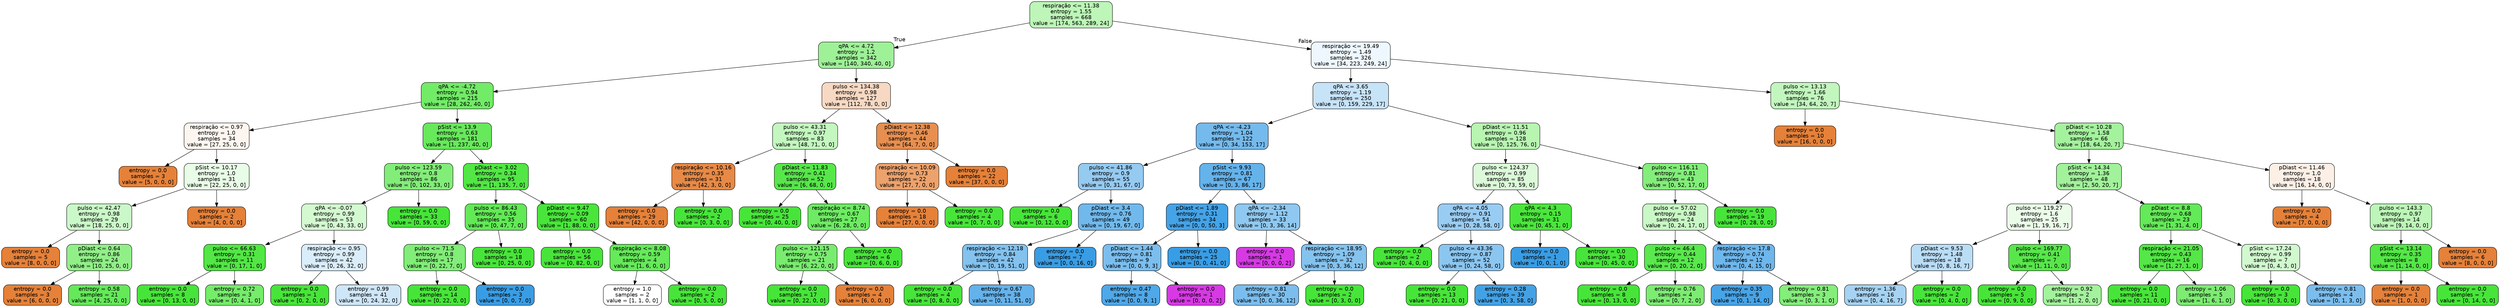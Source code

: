 digraph Tree {
node [shape=box, style="filled, rounded", color="black", fontname="helvetica"] ;
edge [fontname="helvetica"] ;
0 [label="respiração <= 11.38\nentropy = 1.55\nsamples = 668\nvalue = [174, 563, 289, 24]", fillcolor="#bdf6b8"] ;
1 [label="qPA <= 4.72\nentropy = 1.2\nsamples = 342\nvalue = [140, 340, 40, 0]", fillcolor="#9ef197"] ;
0 -> 1 [labeldistance=2.5, labelangle=45, headlabel="True"] ;
2 [label="qPA <= -4.72\nentropy = 0.94\nsamples = 215\nvalue = [28, 262, 40, 0]", fillcolor="#72eb67"] ;
1 -> 2 ;
3 [label="respiração <= 0.97\nentropy = 1.0\nsamples = 34\nvalue = [27, 25, 0, 0]", fillcolor="#fdf6f0"] ;
2 -> 3 ;
4 [label="entropy = 0.0\nsamples = 3\nvalue = [5, 0, 0, 0]", fillcolor="#e58139"] ;
3 -> 4 ;
5 [label="pSist <= 10.17\nentropy = 1.0\nsamples = 31\nvalue = [22, 25, 0, 0]", fillcolor="#e9fce7"] ;
3 -> 5 ;
6 [label="pulso <= 42.47\nentropy = 0.98\nsamples = 29\nvalue = [18, 25, 0, 0]", fillcolor="#cbf8c8"] ;
5 -> 6 ;
7 [label="entropy = 0.0\nsamples = 5\nvalue = [8, 0, 0, 0]", fillcolor="#e58139"] ;
6 -> 7 ;
8 [label="pDiast <= 0.64\nentropy = 0.86\nsamples = 24\nvalue = [10, 25, 0, 0]", fillcolor="#91ef88"] ;
6 -> 8 ;
9 [label="entropy = 0.0\nsamples = 3\nvalue = [6, 0, 0, 0]", fillcolor="#e58139"] ;
8 -> 9 ;
10 [label="entropy = 0.58\nsamples = 21\nvalue = [4, 25, 0, 0]", fillcolor="#64e959"] ;
8 -> 10 ;
11 [label="entropy = 0.0\nsamples = 2\nvalue = [4, 0, 0, 0]", fillcolor="#e58139"] ;
5 -> 11 ;
12 [label="pSist <= 13.9\nentropy = 0.63\nsamples = 181\nvalue = [1, 237, 40, 0]", fillcolor="#67e95b"] ;
2 -> 12 ;
13 [label="pulso <= 123.59\nentropy = 0.8\nsamples = 86\nvalue = [0, 102, 33, 0]", fillcolor="#83ed79"] ;
12 -> 13 ;
14 [label="qPA <= -0.07\nentropy = 0.99\nsamples = 53\nvalue = [0, 43, 33, 0]", fillcolor="#d4f9d1"] ;
13 -> 14 ;
15 [label="pulso <= 66.63\nentropy = 0.31\nsamples = 11\nvalue = [0, 17, 1, 0]", fillcolor="#52e745"] ;
14 -> 15 ;
16 [label="entropy = 0.0\nsamples = 8\nvalue = [0, 13, 0, 0]", fillcolor="#47e539"] ;
15 -> 16 ;
17 [label="entropy = 0.72\nsamples = 3\nvalue = [0, 4, 1, 0]", fillcolor="#75ec6a"] ;
15 -> 17 ;
18 [label="respiração <= 0.95\nentropy = 0.99\nsamples = 42\nvalue = [0, 26, 32, 0]", fillcolor="#daedfa"] ;
14 -> 18 ;
19 [label="entropy = 0.0\nsamples = 1\nvalue = [0, 2, 0, 0]", fillcolor="#47e539"] ;
18 -> 19 ;
20 [label="entropy = 0.99\nsamples = 41\nvalue = [0, 24, 32, 0]", fillcolor="#cee6f8"] ;
18 -> 20 ;
21 [label="entropy = 0.0\nsamples = 33\nvalue = [0, 59, 0, 0]", fillcolor="#47e539"] ;
13 -> 21 ;
22 [label="pDiast <= 3.02\nentropy = 0.34\nsamples = 95\nvalue = [1, 135, 7, 0]", fillcolor="#52e745"] ;
12 -> 22 ;
23 [label="pulso <= 86.43\nentropy = 0.56\nsamples = 35\nvalue = [0, 47, 7, 0]", fillcolor="#62e956"] ;
22 -> 23 ;
24 [label="pulso <= 71.5\nentropy = 0.8\nsamples = 17\nvalue = [0, 22, 7, 0]", fillcolor="#82ed78"] ;
23 -> 24 ;
25 [label="entropy = 0.0\nsamples = 14\nvalue = [0, 22, 0, 0]", fillcolor="#47e539"] ;
24 -> 25 ;
26 [label="entropy = 0.0\nsamples = 3\nvalue = [0, 0, 7, 0]", fillcolor="#399de5"] ;
24 -> 26 ;
27 [label="entropy = 0.0\nsamples = 18\nvalue = [0, 25, 0, 0]", fillcolor="#47e539"] ;
23 -> 27 ;
28 [label="pDiast <= 9.47\nentropy = 0.09\nsamples = 60\nvalue = [1, 88, 0, 0]", fillcolor="#49e53b"] ;
22 -> 28 ;
29 [label="entropy = 0.0\nsamples = 56\nvalue = [0, 82, 0, 0]", fillcolor="#47e539"] ;
28 -> 29 ;
30 [label="respiração <= 8.08\nentropy = 0.59\nsamples = 4\nvalue = [1, 6, 0, 0]", fillcolor="#66e95a"] ;
28 -> 30 ;
31 [label="entropy = 1.0\nsamples = 2\nvalue = [1, 1, 0, 0]", fillcolor="#ffffff"] ;
30 -> 31 ;
32 [label="entropy = 0.0\nsamples = 2\nvalue = [0, 5, 0, 0]", fillcolor="#47e539"] ;
30 -> 32 ;
33 [label="pulso <= 134.38\nentropy = 0.98\nsamples = 127\nvalue = [112, 78, 0, 0]", fillcolor="#f7d9c3"] ;
1 -> 33 ;
34 [label="pulso <= 43.31\nentropy = 0.97\nsamples = 83\nvalue = [48, 71, 0, 0]", fillcolor="#c3f7bf"] ;
33 -> 34 ;
35 [label="respiração <= 10.16\nentropy = 0.35\nsamples = 31\nvalue = [42, 3, 0, 0]", fillcolor="#e78a47"] ;
34 -> 35 ;
36 [label="entropy = 0.0\nsamples = 29\nvalue = [42, 0, 0, 0]", fillcolor="#e58139"] ;
35 -> 36 ;
37 [label="entropy = 0.0\nsamples = 2\nvalue = [0, 3, 0, 0]", fillcolor="#47e539"] ;
35 -> 37 ;
38 [label="pDiast <= 11.83\nentropy = 0.41\nsamples = 52\nvalue = [6, 68, 0, 0]", fillcolor="#57e74a"] ;
34 -> 38 ;
39 [label="entropy = 0.0\nsamples = 25\nvalue = [0, 40, 0, 0]", fillcolor="#47e539"] ;
38 -> 39 ;
40 [label="respiração <= 8.74\nentropy = 0.67\nsamples = 27\nvalue = [6, 28, 0, 0]", fillcolor="#6eeb63"] ;
38 -> 40 ;
41 [label="pulso <= 121.15\nentropy = 0.75\nsamples = 21\nvalue = [6, 22, 0, 0]", fillcolor="#79ec6f"] ;
40 -> 41 ;
42 [label="entropy = 0.0\nsamples = 17\nvalue = [0, 22, 0, 0]", fillcolor="#47e539"] ;
41 -> 42 ;
43 [label="entropy = 0.0\nsamples = 4\nvalue = [6, 0, 0, 0]", fillcolor="#e58139"] ;
41 -> 43 ;
44 [label="entropy = 0.0\nsamples = 6\nvalue = [0, 6, 0, 0]", fillcolor="#47e539"] ;
40 -> 44 ;
45 [label="pDiast <= 12.38\nentropy = 0.46\nsamples = 44\nvalue = [64, 7, 0, 0]", fillcolor="#e88f4f"] ;
33 -> 45 ;
46 [label="respiração <= 10.09\nentropy = 0.73\nsamples = 22\nvalue = [27, 7, 0, 0]", fillcolor="#eca26c"] ;
45 -> 46 ;
47 [label="entropy = 0.0\nsamples = 18\nvalue = [27, 0, 0, 0]", fillcolor="#e58139"] ;
46 -> 47 ;
48 [label="entropy = 0.0\nsamples = 4\nvalue = [0, 7, 0, 0]", fillcolor="#47e539"] ;
46 -> 48 ;
49 [label="entropy = 0.0\nsamples = 22\nvalue = [37, 0, 0, 0]", fillcolor="#e58139"] ;
45 -> 49 ;
50 [label="respiração <= 19.49\nentropy = 1.49\nsamples = 326\nvalue = [34, 223, 249, 24]", fillcolor="#eef7fd"] ;
0 -> 50 [labeldistance=2.5, labelangle=-45, headlabel="False"] ;
51 [label="qPA <= 3.65\nentropy = 1.19\nsamples = 250\nvalue = [0, 159, 229, 17]", fillcolor="#c7e3f8"] ;
50 -> 51 ;
52 [label="qPA <= -4.23\nentropy = 1.04\nsamples = 122\nvalue = [0, 34, 153, 17]", fillcolor="#74baed"] ;
51 -> 52 ;
53 [label="pulso <= 41.86\nentropy = 0.9\nsamples = 55\nvalue = [0, 31, 67, 0]", fillcolor="#95caf1"] ;
52 -> 53 ;
54 [label="entropy = 0.0\nsamples = 6\nvalue = [0, 12, 0, 0]", fillcolor="#47e539"] ;
53 -> 54 ;
55 [label="pDiast <= 3.4\nentropy = 0.76\nsamples = 49\nvalue = [0, 19, 67, 0]", fillcolor="#71b9ec"] ;
53 -> 55 ;
56 [label="respiração <= 12.18\nentropy = 0.84\nsamples = 42\nvalue = [0, 19, 51, 0]", fillcolor="#83c2ef"] ;
55 -> 56 ;
57 [label="entropy = 0.0\nsamples = 4\nvalue = [0, 8, 0, 0]", fillcolor="#47e539"] ;
56 -> 57 ;
58 [label="entropy = 0.67\nsamples = 38\nvalue = [0, 11, 51, 0]", fillcolor="#64b2eb"] ;
56 -> 58 ;
59 [label="entropy = 0.0\nsamples = 7\nvalue = [0, 0, 16, 0]", fillcolor="#399de5"] ;
55 -> 59 ;
60 [label="pSist <= 9.93\nentropy = 0.81\nsamples = 67\nvalue = [0, 3, 86, 17]", fillcolor="#65b3eb"] ;
52 -> 60 ;
61 [label="pDiast <= 1.89\nentropy = 0.31\nsamples = 34\nvalue = [0, 0, 50, 3]", fillcolor="#45a3e7"] ;
60 -> 61 ;
62 [label="pDiast <= 1.44\nentropy = 0.81\nsamples = 9\nvalue = [0, 0, 9, 3]", fillcolor="#7bbeee"] ;
61 -> 62 ;
63 [label="entropy = 0.47\nsamples = 8\nvalue = [0, 0, 9, 1]", fillcolor="#4fa8e8"] ;
62 -> 63 ;
64 [label="entropy = 0.0\nsamples = 1\nvalue = [0, 0, 0, 2]", fillcolor="#d739e5"] ;
62 -> 64 ;
65 [label="entropy = 0.0\nsamples = 25\nvalue = [0, 0, 41, 0]", fillcolor="#399de5"] ;
61 -> 65 ;
66 [label="qPA <= -2.34\nentropy = 1.12\nsamples = 33\nvalue = [0, 3, 36, 14]", fillcolor="#8fc8f0"] ;
60 -> 66 ;
67 [label="entropy = 0.0\nsamples = 1\nvalue = [0, 0, 0, 2]", fillcolor="#d739e5"] ;
66 -> 67 ;
68 [label="respiração <= 18.95\nentropy = 1.09\nsamples = 32\nvalue = [0, 3, 36, 12]", fillcolor="#85c3ef"] ;
66 -> 68 ;
69 [label="entropy = 0.81\nsamples = 30\nvalue = [0, 0, 36, 12]", fillcolor="#7bbeee"] ;
68 -> 69 ;
70 [label="entropy = 0.0\nsamples = 2\nvalue = [0, 3, 0, 0]", fillcolor="#47e539"] ;
68 -> 70 ;
71 [label="pDiast <= 11.51\nentropy = 0.96\nsamples = 128\nvalue = [0, 125, 76, 0]", fillcolor="#b7f5b1"] ;
51 -> 71 ;
72 [label="pulso <= 124.37\nentropy = 0.99\nsamples = 85\nvalue = [0, 73, 59, 0]", fillcolor="#dcfad9"] ;
71 -> 72 ;
73 [label="qPA <= 4.05\nentropy = 0.91\nsamples = 54\nvalue = [0, 28, 58, 0]", fillcolor="#99ccf2"] ;
72 -> 73 ;
74 [label="entropy = 0.0\nsamples = 2\nvalue = [0, 4, 0, 0]", fillcolor="#47e539"] ;
73 -> 74 ;
75 [label="pulso <= 43.36\nentropy = 0.87\nsamples = 52\nvalue = [0, 24, 58, 0]", fillcolor="#8bc6f0"] ;
73 -> 75 ;
76 [label="entropy = 0.0\nsamples = 13\nvalue = [0, 21, 0, 0]", fillcolor="#47e539"] ;
75 -> 76 ;
77 [label="entropy = 0.28\nsamples = 39\nvalue = [0, 3, 58, 0]", fillcolor="#43a2e6"] ;
75 -> 77 ;
78 [label="qPA <= 4.3\nentropy = 0.15\nsamples = 31\nvalue = [0, 45, 1, 0]", fillcolor="#4be63d"] ;
72 -> 78 ;
79 [label="entropy = 0.0\nsamples = 1\nvalue = [0, 0, 1, 0]", fillcolor="#399de5"] ;
78 -> 79 ;
80 [label="entropy = 0.0\nsamples = 30\nvalue = [0, 45, 0, 0]", fillcolor="#47e539"] ;
78 -> 80 ;
81 [label="pulso <= 116.11\nentropy = 0.81\nsamples = 43\nvalue = [0, 52, 17, 0]", fillcolor="#83ee7a"] ;
71 -> 81 ;
82 [label="pulso <= 57.02\nentropy = 0.98\nsamples = 24\nvalue = [0, 24, 17, 0]", fillcolor="#c9f7c5"] ;
81 -> 82 ;
83 [label="pulso <= 46.4\nentropy = 0.44\nsamples = 12\nvalue = [0, 20, 2, 0]", fillcolor="#59e84d"] ;
82 -> 83 ;
84 [label="entropy = 0.0\nsamples = 8\nvalue = [0, 13, 0, 0]", fillcolor="#47e539"] ;
83 -> 84 ;
85 [label="entropy = 0.76\nsamples = 4\nvalue = [0, 7, 2, 0]", fillcolor="#7cec72"] ;
83 -> 85 ;
86 [label="respiração <= 17.8\nentropy = 0.74\nsamples = 12\nvalue = [0, 4, 15, 0]", fillcolor="#6eb7ec"] ;
82 -> 86 ;
87 [label="entropy = 0.35\nsamples = 9\nvalue = [0, 1, 14, 0]", fillcolor="#47a4e7"] ;
86 -> 87 ;
88 [label="entropy = 0.81\nsamples = 3\nvalue = [0, 3, 1, 0]", fillcolor="#84ee7b"] ;
86 -> 88 ;
89 [label="entropy = 0.0\nsamples = 19\nvalue = [0, 28, 0, 0]", fillcolor="#47e539"] ;
81 -> 89 ;
90 [label="pulso <= 13.13\nentropy = 1.66\nsamples = 76\nvalue = [34, 64, 20, 7]", fillcolor="#c2f6be"] ;
50 -> 90 ;
91 [label="entropy = 0.0\nsamples = 10\nvalue = [16, 0, 0, 0]", fillcolor="#e58139"] ;
90 -> 91 ;
92 [label="pDiast <= 10.28\nentropy = 1.58\nsamples = 66\nvalue = [18, 64, 20, 7]", fillcolor="#a4f29d"] ;
90 -> 92 ;
93 [label="pSist <= 14.34\nentropy = 1.36\nsamples = 48\nvalue = [2, 50, 20, 7]", fillcolor="#a1f29a"] ;
92 -> 93 ;
94 [label="pulso <= 119.27\nentropy = 1.6\nsamples = 25\nvalue = [1, 19, 16, 7]", fillcolor="#ebfce9"] ;
93 -> 94 ;
95 [label="pDiast <= 9.53\nentropy = 1.48\nsamples = 18\nvalue = [0, 8, 16, 7]", fillcolor="#baddf6"] ;
94 -> 95 ;
96 [label="entropy = 1.36\nsamples = 16\nvalue = [0, 4, 16, 7]", fillcolor="#a6d3f3"] ;
95 -> 96 ;
97 [label="entropy = 0.0\nsamples = 2\nvalue = [0, 4, 0, 0]", fillcolor="#47e539"] ;
95 -> 97 ;
98 [label="pulso <= 169.77\nentropy = 0.41\nsamples = 7\nvalue = [1, 11, 0, 0]", fillcolor="#58e74b"] ;
94 -> 98 ;
99 [label="entropy = 0.0\nsamples = 5\nvalue = [0, 9, 0, 0]", fillcolor="#47e539"] ;
98 -> 99 ;
100 [label="entropy = 0.92\nsamples = 2\nvalue = [1, 2, 0, 0]", fillcolor="#a3f29c"] ;
98 -> 100 ;
101 [label="pDiast <= 8.8\nentropy = 0.68\nsamples = 23\nvalue = [1, 31, 4, 0]", fillcolor="#64e958"] ;
93 -> 101 ;
102 [label="respiração <= 21.05\nentropy = 0.43\nsamples = 16\nvalue = [1, 27, 1, 0]", fillcolor="#54e747"] ;
101 -> 102 ;
103 [label="entropy = 0.0\nsamples = 11\nvalue = [0, 21, 0, 0]", fillcolor="#47e539"] ;
102 -> 103 ;
104 [label="entropy = 1.06\nsamples = 5\nvalue = [1, 6, 1, 0]", fillcolor="#7cec72"] ;
102 -> 104 ;
105 [label="pSist <= 17.24\nentropy = 0.99\nsamples = 7\nvalue = [0, 4, 3, 0]", fillcolor="#d1f8ce"] ;
101 -> 105 ;
106 [label="entropy = 0.0\nsamples = 3\nvalue = [0, 3, 0, 0]", fillcolor="#47e539"] ;
105 -> 106 ;
107 [label="entropy = 0.81\nsamples = 4\nvalue = [0, 1, 3, 0]", fillcolor="#7bbeee"] ;
105 -> 107 ;
108 [label="pDiast <= 11.46\nentropy = 1.0\nsamples = 18\nvalue = [16, 14, 0, 0]", fillcolor="#fcefe6"] ;
92 -> 108 ;
109 [label="entropy = 0.0\nsamples = 4\nvalue = [7, 0, 0, 0]", fillcolor="#e58139"] ;
108 -> 109 ;
110 [label="pulso <= 143.3\nentropy = 0.97\nsamples = 14\nvalue = [9, 14, 0, 0]", fillcolor="#bdf6b8"] ;
108 -> 110 ;
111 [label="pSist <= 13.14\nentropy = 0.35\nsamples = 8\nvalue = [1, 14, 0, 0]", fillcolor="#54e747"] ;
110 -> 111 ;
112 [label="entropy = 0.0\nsamples = 1\nvalue = [1, 0, 0, 0]", fillcolor="#e58139"] ;
111 -> 112 ;
113 [label="entropy = 0.0\nsamples = 7\nvalue = [0, 14, 0, 0]", fillcolor="#47e539"] ;
111 -> 113 ;
114 [label="entropy = 0.0\nsamples = 6\nvalue = [8, 0, 0, 0]", fillcolor="#e58139"] ;
110 -> 114 ;
}